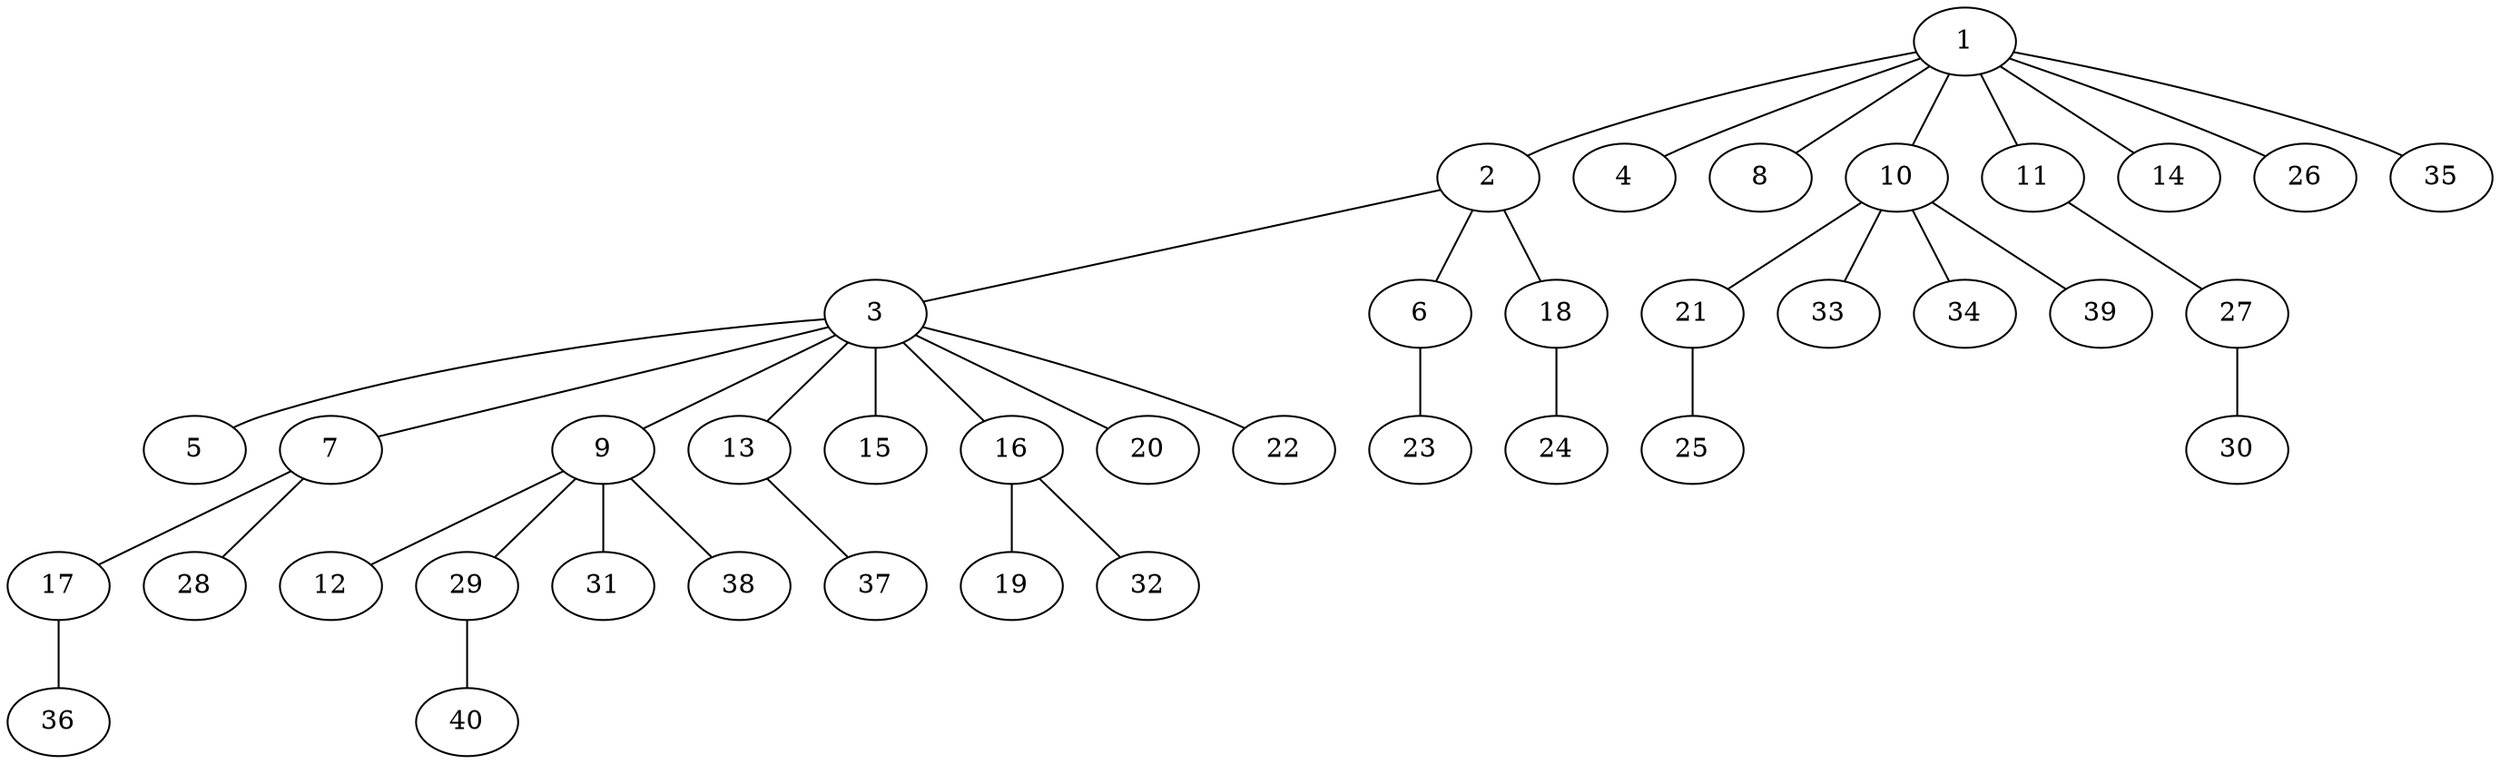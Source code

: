 graph graphname {1--2
1--4
1--8
1--10
1--11
1--14
1--26
1--35
2--3
2--6
2--18
3--5
3--7
3--9
3--13
3--15
3--16
3--20
3--22
6--23
7--17
7--28
9--12
9--29
9--31
9--38
10--21
10--33
10--34
10--39
11--27
13--37
16--19
16--32
17--36
18--24
21--25
27--30
29--40
}